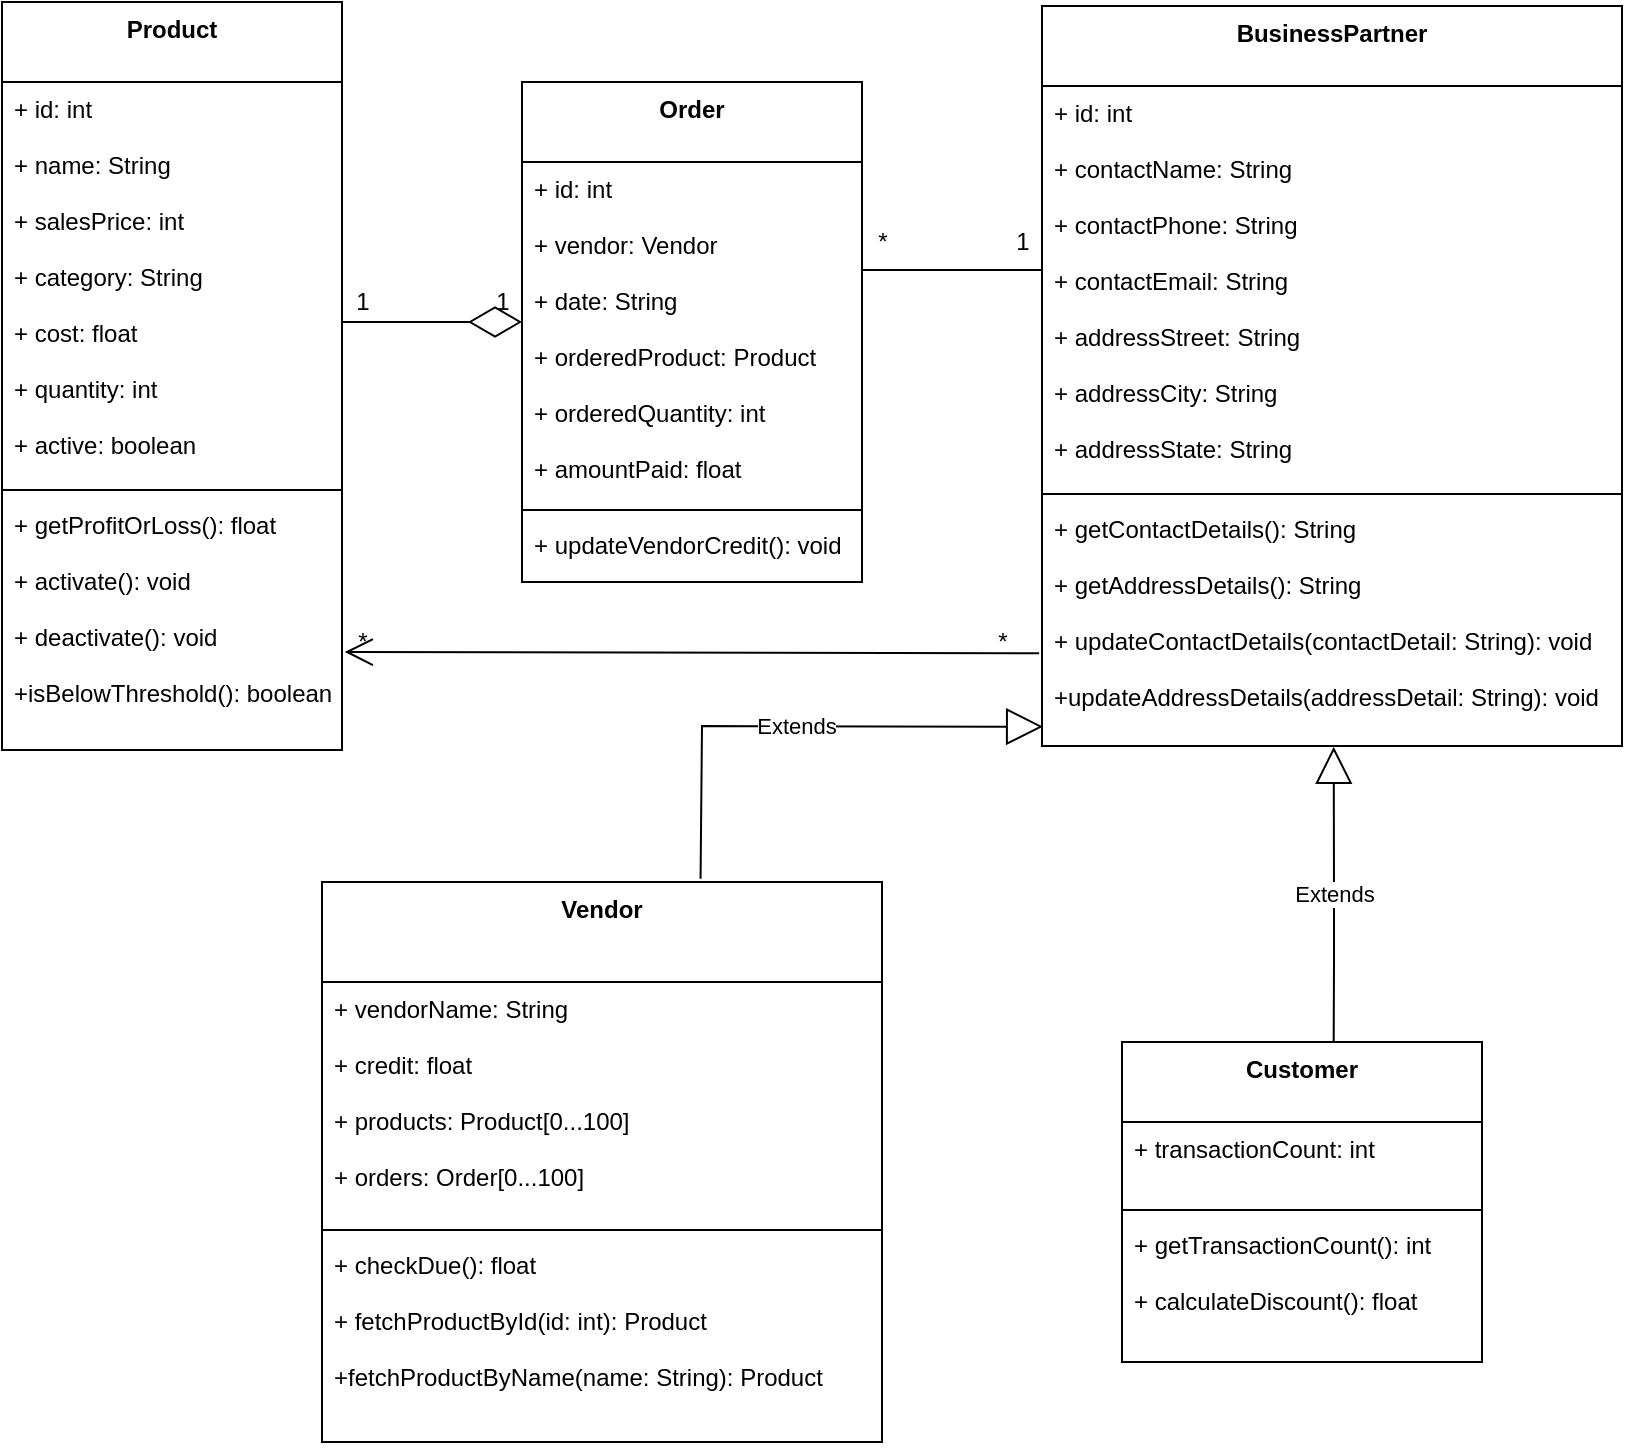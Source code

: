 <mxfile version="17.1.1" type="device"><diagram id="X9opn8wCzKrB1KF6h6GN" name="Page-1"><mxGraphModel dx="782" dy="434" grid="1" gridSize="10" guides="1" tooltips="1" connect="1" arrows="1" fold="1" page="1" pageScale="1" pageWidth="850" pageHeight="1100" math="0" shadow="0"><root><mxCell id="0"/><mxCell id="1" parent="0"/><mxCell id="GukiaHPqKXsV03tq7Lx9-11" value="Product" style="swimlane;fontStyle=1;align=center;verticalAlign=top;childLayout=stackLayout;horizontal=1;startSize=40;horizontalStack=0;resizeParent=1;resizeParentMax=0;resizeLast=0;collapsible=1;marginBottom=0;" vertex="1" parent="1"><mxGeometry x="40" y="40" width="170" height="374" as="geometry"/></mxCell><mxCell id="GukiaHPqKXsV03tq7Lx9-12" value="+ id: int&#10;&#10;+ name: String&#10;&#10;+ salesPrice: int&#10;&#10;+ category: String&#10;&#10;+ cost: float&#10;&#10;+ quantity: int&#10;&#10;+ active: boolean" style="text;strokeColor=none;fillColor=none;align=left;verticalAlign=top;spacingLeft=4;spacingRight=4;overflow=hidden;rotatable=0;points=[[0,0.5],[1,0.5]];portConstraint=eastwest;" vertex="1" parent="GukiaHPqKXsV03tq7Lx9-11"><mxGeometry y="40" width="170" height="200" as="geometry"/></mxCell><mxCell id="GukiaHPqKXsV03tq7Lx9-13" value="" style="line;strokeWidth=1;fillColor=none;align=left;verticalAlign=middle;spacingTop=-1;spacingLeft=3;spacingRight=3;rotatable=0;labelPosition=right;points=[];portConstraint=eastwest;" vertex="1" parent="GukiaHPqKXsV03tq7Lx9-11"><mxGeometry y="240" width="170" height="8" as="geometry"/></mxCell><mxCell id="GukiaHPqKXsV03tq7Lx9-14" value="+ getProfitOrLoss(): float&#10;&#10;+ activate(): void&#10;&#10;+ deactivate(): void&#10;&#10;+isBelowThreshold(): boolean" style="text;strokeColor=none;fillColor=none;align=left;verticalAlign=top;spacingLeft=4;spacingRight=4;overflow=hidden;rotatable=0;points=[[0,0.5],[1,0.5]];portConstraint=eastwest;" vertex="1" parent="GukiaHPqKXsV03tq7Lx9-11"><mxGeometry y="248" width="170" height="126" as="geometry"/></mxCell><mxCell id="GukiaHPqKXsV03tq7Lx9-15" value="Order" style="swimlane;fontStyle=1;align=center;verticalAlign=top;childLayout=stackLayout;horizontal=1;startSize=40;horizontalStack=0;resizeParent=1;resizeParentMax=0;resizeLast=0;collapsible=1;marginBottom=0;" vertex="1" parent="1"><mxGeometry x="300" y="80" width="170" height="250" as="geometry"/></mxCell><mxCell id="GukiaHPqKXsV03tq7Lx9-16" value="+ id: int&#10;&#10;+ vendor: Vendor&#10;&#10;+ date: String&#10;&#10;+ orderedProduct: Product&#10;&#10;+ orderedQuantity: int&#10;&#10;+ amountPaid: float" style="text;strokeColor=none;fillColor=none;align=left;verticalAlign=top;spacingLeft=4;spacingRight=4;overflow=hidden;rotatable=0;points=[[0,0.5],[1,0.5]];portConstraint=eastwest;" vertex="1" parent="GukiaHPqKXsV03tq7Lx9-15"><mxGeometry y="40" width="170" height="170" as="geometry"/></mxCell><mxCell id="GukiaHPqKXsV03tq7Lx9-17" value="" style="line;strokeWidth=1;fillColor=none;align=left;verticalAlign=middle;spacingTop=-1;spacingLeft=3;spacingRight=3;rotatable=0;labelPosition=right;points=[];portConstraint=eastwest;" vertex="1" parent="GukiaHPqKXsV03tq7Lx9-15"><mxGeometry y="210" width="170" height="8" as="geometry"/></mxCell><mxCell id="GukiaHPqKXsV03tq7Lx9-18" value="+ updateVendorCredit(): void" style="text;strokeColor=none;fillColor=none;align=left;verticalAlign=top;spacingLeft=4;spacingRight=4;overflow=hidden;rotatable=0;points=[[0,0.5],[1,0.5]];portConstraint=eastwest;" vertex="1" parent="GukiaHPqKXsV03tq7Lx9-15"><mxGeometry y="218" width="170" height="32" as="geometry"/></mxCell><mxCell id="GukiaHPqKXsV03tq7Lx9-23" value="BusinessPartner" style="swimlane;fontStyle=1;align=center;verticalAlign=top;childLayout=stackLayout;horizontal=1;startSize=40;horizontalStack=0;resizeParent=1;resizeParentMax=0;resizeLast=0;collapsible=1;marginBottom=0;" vertex="1" parent="1"><mxGeometry x="560" y="42" width="290" height="370" as="geometry"/></mxCell><mxCell id="GukiaHPqKXsV03tq7Lx9-24" value="+ id: int&#10;&#10;+ contactName: String&#10;&#10;+ contactPhone: String&#10;&#10;+ contactEmail: String&#10;&#10;+ addressStreet: String&#10;&#10;+ addressCity: String&#10;&#10;+ addressState: String" style="text;strokeColor=none;fillColor=none;align=left;verticalAlign=top;spacingLeft=4;spacingRight=4;overflow=hidden;rotatable=0;points=[[0,0.5],[1,0.5]];portConstraint=eastwest;" vertex="1" parent="GukiaHPqKXsV03tq7Lx9-23"><mxGeometry y="40" width="290" height="200" as="geometry"/></mxCell><mxCell id="GukiaHPqKXsV03tq7Lx9-25" value="" style="line;strokeWidth=1;fillColor=none;align=left;verticalAlign=middle;spacingTop=-1;spacingLeft=3;spacingRight=3;rotatable=0;labelPosition=right;points=[];portConstraint=eastwest;" vertex="1" parent="GukiaHPqKXsV03tq7Lx9-23"><mxGeometry y="240" width="290" height="8" as="geometry"/></mxCell><mxCell id="GukiaHPqKXsV03tq7Lx9-26" value="+ getContactDetails(): String&#10;&#10;+ getAddressDetails(): String&#10;&#10;+ updateContactDetails(contactDetail: String): void&#10;&#10;+updateAddressDetails(addressDetail: String): void" style="text;strokeColor=none;fillColor=none;align=left;verticalAlign=top;spacingLeft=4;spacingRight=4;overflow=hidden;rotatable=0;points=[[0,0.5],[1,0.5]];portConstraint=eastwest;" vertex="1" parent="GukiaHPqKXsV03tq7Lx9-23"><mxGeometry y="248" width="290" height="122" as="geometry"/></mxCell><mxCell id="GukiaHPqKXsV03tq7Lx9-27" value="Vendor" style="swimlane;fontStyle=1;align=center;verticalAlign=top;childLayout=stackLayout;horizontal=1;startSize=50;horizontalStack=0;resizeParent=1;resizeParentMax=0;resizeLast=0;collapsible=1;marginBottom=0;" vertex="1" parent="1"><mxGeometry x="200" y="480" width="280" height="280" as="geometry"/></mxCell><mxCell id="GukiaHPqKXsV03tq7Lx9-28" value="+ vendorName: String&#10;&#10;+ credit: float&#10;&#10;+ products: Product[0...100]&#10;&#10;+ orders: Order[0...100]" style="text;strokeColor=none;fillColor=none;align=left;verticalAlign=top;spacingLeft=4;spacingRight=4;overflow=hidden;rotatable=0;points=[[0,0.5],[1,0.5]];portConstraint=eastwest;" vertex="1" parent="GukiaHPqKXsV03tq7Lx9-27"><mxGeometry y="50" width="280" height="120" as="geometry"/></mxCell><mxCell id="GukiaHPqKXsV03tq7Lx9-29" value="" style="line;strokeWidth=1;fillColor=none;align=left;verticalAlign=middle;spacingTop=-1;spacingLeft=3;spacingRight=3;rotatable=0;labelPosition=right;points=[];portConstraint=eastwest;" vertex="1" parent="GukiaHPqKXsV03tq7Lx9-27"><mxGeometry y="170" width="280" height="8" as="geometry"/></mxCell><mxCell id="GukiaHPqKXsV03tq7Lx9-30" value="+ checkDue(): float&#10;&#10;+ fetchProductById(id: int): Product&#10;&#10;+fetchProductByName(name: String): Product" style="text;strokeColor=none;fillColor=none;align=left;verticalAlign=top;spacingLeft=4;spacingRight=4;overflow=hidden;rotatable=0;points=[[0,0.5],[1,0.5]];portConstraint=eastwest;" vertex="1" parent="GukiaHPqKXsV03tq7Lx9-27"><mxGeometry y="178" width="280" height="102" as="geometry"/></mxCell><mxCell id="GukiaHPqKXsV03tq7Lx9-31" value="Customer" style="swimlane;fontStyle=1;align=center;verticalAlign=top;childLayout=stackLayout;horizontal=1;startSize=40;horizontalStack=0;resizeParent=1;resizeParentMax=0;resizeLast=0;collapsible=1;marginBottom=0;" vertex="1" parent="1"><mxGeometry x="600" y="560" width="180" height="160" as="geometry"/></mxCell><mxCell id="GukiaHPqKXsV03tq7Lx9-32" value="+ transactionCount: int" style="text;strokeColor=none;fillColor=none;align=left;verticalAlign=top;spacingLeft=4;spacingRight=4;overflow=hidden;rotatable=0;points=[[0,0.5],[1,0.5]];portConstraint=eastwest;" vertex="1" parent="GukiaHPqKXsV03tq7Lx9-31"><mxGeometry y="40" width="180" height="40" as="geometry"/></mxCell><mxCell id="GukiaHPqKXsV03tq7Lx9-33" value="" style="line;strokeWidth=1;fillColor=none;align=left;verticalAlign=middle;spacingTop=-1;spacingLeft=3;spacingRight=3;rotatable=0;labelPosition=right;points=[];portConstraint=eastwest;" vertex="1" parent="GukiaHPqKXsV03tq7Lx9-31"><mxGeometry y="80" width="180" height="8" as="geometry"/></mxCell><mxCell id="GukiaHPqKXsV03tq7Lx9-34" value="+ getTransactionCount(): int&#10;&#10;+ calculateDiscount(): float" style="text;strokeColor=none;fillColor=none;align=left;verticalAlign=top;spacingLeft=4;spacingRight=4;overflow=hidden;rotatable=0;points=[[0,0.5],[1,0.5]];portConstraint=eastwest;" vertex="1" parent="GukiaHPqKXsV03tq7Lx9-31"><mxGeometry y="88" width="180" height="72" as="geometry"/></mxCell><mxCell id="GukiaHPqKXsV03tq7Lx9-42" value="Extends" style="endArrow=block;endSize=16;endFill=0;html=1;rounded=0;exitX=0.676;exitY=-0.006;exitDx=0;exitDy=0;exitPerimeter=0;entryX=0.002;entryY=0.921;entryDx=0;entryDy=0;entryPerimeter=0;" edge="1" parent="1" source="GukiaHPqKXsV03tq7Lx9-27" target="GukiaHPqKXsV03tq7Lx9-26"><mxGeometry width="160" relative="1" as="geometry"><mxPoint x="450" y="470" as="sourcePoint"/><mxPoint x="560" y="370" as="targetPoint"/><Array as="points"><mxPoint x="390" y="402"/></Array></mxGeometry></mxCell><mxCell id="GukiaHPqKXsV03tq7Lx9-44" value="Extends" style="endArrow=block;endSize=16;endFill=0;html=1;rounded=0;exitX=0.588;exitY=0;exitDx=0;exitDy=0;entryX=0.503;entryY=1.003;entryDx=0;entryDy=0;entryPerimeter=0;exitPerimeter=0;" edge="1" parent="1" source="GukiaHPqKXsV03tq7Lx9-31" target="GukiaHPqKXsV03tq7Lx9-26"><mxGeometry width="160" relative="1" as="geometry"><mxPoint x="350" y="390" as="sourcePoint"/><mxPoint x="700" y="410" as="targetPoint"/><Array as="points"><mxPoint x="706" y="520"/><mxPoint x="706" y="490"/></Array></mxGeometry></mxCell><mxCell id="GukiaHPqKXsV03tq7Lx9-43" value="" style="endArrow=diamondThin;endFill=0;endSize=24;html=1;rounded=0;" edge="1" parent="1"><mxGeometry width="160" relative="1" as="geometry"><mxPoint x="210" y="200" as="sourcePoint"/><mxPoint x="300" y="200" as="targetPoint"/></mxGeometry></mxCell><mxCell id="GukiaHPqKXsV03tq7Lx9-45" value="" style="endArrow=open;endFill=1;endSize=12;html=1;rounded=0;exitX=-0.005;exitY=0.62;exitDx=0;exitDy=0;exitPerimeter=0;entryX=1.008;entryY=0.611;entryDx=0;entryDy=0;entryPerimeter=0;" edge="1" parent="1" source="GukiaHPqKXsV03tq7Lx9-26" target="GukiaHPqKXsV03tq7Lx9-14"><mxGeometry width="160" relative="1" as="geometry"><mxPoint x="500" y="180" as="sourcePoint"/><mxPoint x="210" y="340" as="targetPoint"/><Array as="points"/></mxGeometry></mxCell><mxCell id="GukiaHPqKXsV03tq7Lx9-52" value="" style="line;strokeWidth=1;fillColor=none;align=left;verticalAlign=middle;spacingTop=-1;spacingLeft=3;spacingRight=3;rotatable=0;labelPosition=right;points=[];portConstraint=eastwest;" vertex="1" parent="1"><mxGeometry x="470" y="170" width="90" height="8" as="geometry"/></mxCell><mxCell id="GukiaHPqKXsV03tq7Lx9-56" value="1" style="text;html=1;align=center;verticalAlign=middle;resizable=0;points=[];autosize=1;strokeColor=none;fillColor=none;" vertex="1" parent="1"><mxGeometry x="210" y="180" width="20" height="20" as="geometry"/></mxCell><mxCell id="GukiaHPqKXsV03tq7Lx9-57" value="1" style="text;html=1;align=center;verticalAlign=middle;resizable=0;points=[];autosize=1;strokeColor=none;fillColor=none;" vertex="1" parent="1"><mxGeometry x="280" y="180" width="20" height="20" as="geometry"/></mxCell><mxCell id="GukiaHPqKXsV03tq7Lx9-59" value="*" style="text;html=1;align=center;verticalAlign=middle;resizable=0;points=[];autosize=1;strokeColor=none;fillColor=none;" vertex="1" parent="1"><mxGeometry x="470" y="150" width="20" height="20" as="geometry"/></mxCell><mxCell id="GukiaHPqKXsV03tq7Lx9-60" value="1" style="text;html=1;align=center;verticalAlign=middle;resizable=0;points=[];autosize=1;strokeColor=none;fillColor=none;" vertex="1" parent="1"><mxGeometry x="540" y="150" width="20" height="20" as="geometry"/></mxCell><mxCell id="GukiaHPqKXsV03tq7Lx9-61" value="*" style="text;html=1;align=center;verticalAlign=middle;resizable=0;points=[];autosize=1;strokeColor=none;fillColor=none;" vertex="1" parent="1"><mxGeometry x="210" y="350" width="20" height="20" as="geometry"/></mxCell><mxCell id="GukiaHPqKXsV03tq7Lx9-63" value="*" style="text;html=1;align=center;verticalAlign=middle;resizable=0;points=[];autosize=1;strokeColor=none;fillColor=none;" vertex="1" parent="1"><mxGeometry x="530" y="350" width="20" height="20" as="geometry"/></mxCell></root></mxGraphModel></diagram></mxfile>